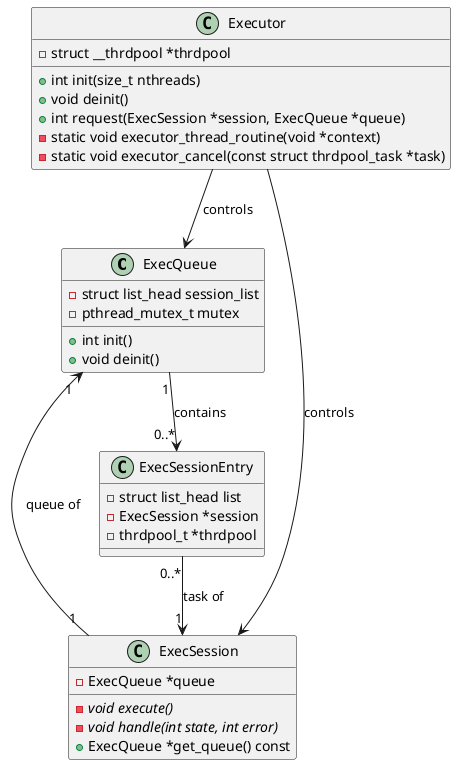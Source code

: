 @startuml

class ExecQueue {
  - struct list_head session_list
  - pthread_mutex_t mutex
  + int init()
  + void deinit()
}

class ExecSession {
  - ExecQueue *queue
  - {abstract} void execute()
  - {abstract} void handle(int state, int error)
  + ExecQueue *get_queue() const
}

class Executor {
  - struct __thrdpool *thrdpool
  + int init(size_t nthreads)
  + void deinit()
  + int request(ExecSession *session, ExecQueue *queue)
  - static void executor_thread_routine(void *context)
  - static void executor_cancel(const struct thrdpool_task *task)
}

class ExecSessionEntry {
  - struct list_head list
  - ExecSession *session
  - thrdpool_t *thrdpool
}

ExecQueue "1" --> "0..*" ExecSessionEntry : contains
ExecSessionEntry "0..*" --> "1" ExecSession : task of
Executor --> ExecQueue : controls
Executor --> ExecSession : controls
ExecQueue "1" <-- "1" ExecSession : queue of

@enduml
